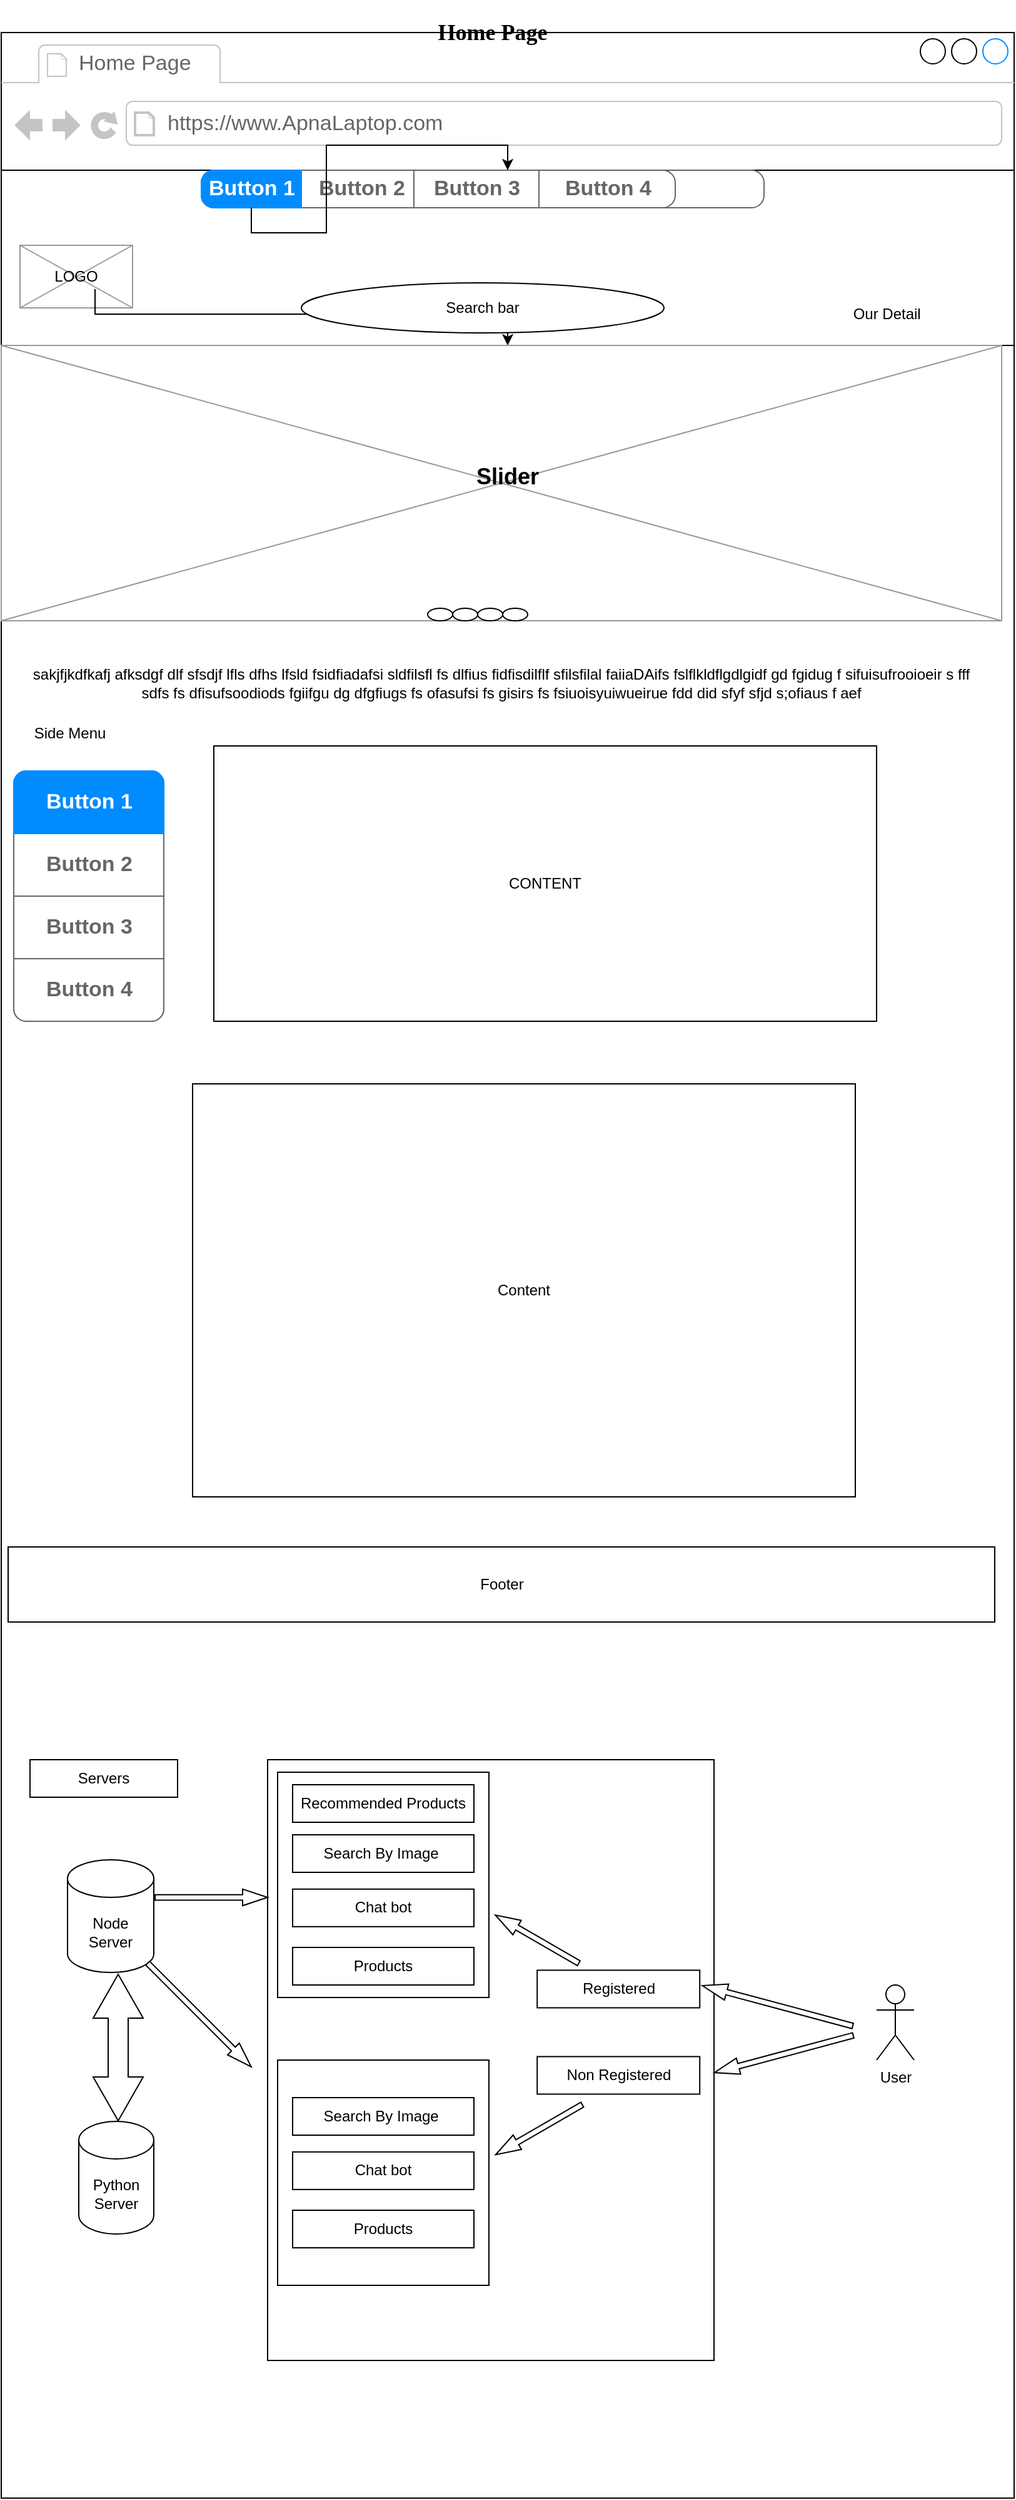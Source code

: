 <mxfile version="14.6.11" type="github">
  <diagram id="Tjrdr0jhj3cXSKKuBWBD" name="Page-1">
    <mxGraphModel dx="1102" dy="1751" grid="1" gridSize="10" guides="1" tooltips="1" connect="1" arrows="1" fold="1" page="1" pageScale="1" pageWidth="827" pageHeight="1169" math="0" shadow="0">
      <root>
        <mxCell id="0" />
        <mxCell id="1" parent="0" />
        <mxCell id="cs-V9gLxxgiUWUco0RRR-1" value="" style="strokeWidth=1;shadow=0;dashed=0;align=center;html=1;shape=mxgraph.mockup.containers.browserWindow;rSize=0;strokeColor2=#008cff;strokeColor3=#c4c4c4;mainText=,;recursiveResize=0;" parent="1" vertex="1">
          <mxGeometry x="17" y="-500" width="810" height="1970" as="geometry" />
        </mxCell>
        <mxCell id="cs-V9gLxxgiUWUco0RRR-2" value="Home Page" style="strokeWidth=1;shadow=0;dashed=0;align=center;html=1;shape=mxgraph.mockup.containers.anchor;fontSize=17;fontColor=#666666;align=left;" parent="cs-V9gLxxgiUWUco0RRR-1" vertex="1">
          <mxGeometry x="60" y="12" width="110" height="26" as="geometry" />
        </mxCell>
        <mxCell id="cs-V9gLxxgiUWUco0RRR-3" value="https://www.ApnaLaptop.com" style="strokeWidth=1;shadow=0;dashed=0;align=center;html=1;shape=mxgraph.mockup.containers.anchor;rSize=0;fontSize=17;fontColor=#666666;align=left;" parent="cs-V9gLxxgiUWUco0RRR-1" vertex="1">
          <mxGeometry x="131" y="60" width="250" height="26" as="geometry" />
        </mxCell>
        <mxCell id="cs-V9gLxxgiUWUco0RRR-5" value="" style="verticalLabelPosition=bottom;verticalAlign=top;html=1;shape=mxgraph.basic.rect;fillColor2=none;strokeWidth=1;size=20;indent=5;fontFamily=Times New Roman;fontSize=18;" parent="cs-V9gLxxgiUWUco0RRR-1" vertex="1">
          <mxGeometry y="110" width="810" height="140" as="geometry" />
        </mxCell>
        <mxCell id="2hiEiYP1PGatypZEPOpi-6" value="" style="verticalLabelPosition=bottom;shadow=0;dashed=0;align=center;html=1;verticalAlign=top;strokeWidth=1;shape=mxgraph.mockup.graphics.simpleIcon;strokeColor=#999999;" parent="cs-V9gLxxgiUWUco0RRR-1" vertex="1">
          <mxGeometry x="15" y="170" width="90" height="50" as="geometry" />
        </mxCell>
        <mxCell id="7KCTzupM1mh5fXwTAGJL-1" style="edgeStyle=orthogonalEdgeStyle;rounded=0;orthogonalLoop=1;jettySize=auto;html=1;exitX=0.75;exitY=1;exitDx=0;exitDy=0;" edge="1" parent="cs-V9gLxxgiUWUco0RRR-1" source="2hiEiYP1PGatypZEPOpi-7" target="cs-V9gLxxgiUWUco0RRR-5">
          <mxGeometry relative="1" as="geometry" />
        </mxCell>
        <mxCell id="2hiEiYP1PGatypZEPOpi-7" value="LOGO" style="text;html=1;strokeColor=none;fillColor=none;align=center;verticalAlign=middle;whiteSpace=wrap;rounded=0;" parent="cs-V9gLxxgiUWUco0RRR-1" vertex="1">
          <mxGeometry x="30" y="185" width="60" height="20" as="geometry" />
        </mxCell>
        <mxCell id="2hiEiYP1PGatypZEPOpi-8" value="" style="verticalLabelPosition=bottom;shadow=0;dashed=0;align=center;html=1;verticalAlign=top;strokeWidth=1;shape=mxgraph.mockup.graphics.simpleIcon;strokeColor=#999999;" parent="cs-V9gLxxgiUWUco0RRR-1" vertex="1">
          <mxGeometry y="250" width="800" height="220" as="geometry" />
        </mxCell>
        <mxCell id="2hiEiYP1PGatypZEPOpi-9" value="&lt;font style=&quot;font-size: 18px&quot;&gt;&lt;b&gt;Slider&lt;/b&gt;&lt;/font&gt;" style="text;html=1;strokeColor=none;fillColor=none;align=center;verticalAlign=middle;whiteSpace=wrap;rounded=0;" parent="cs-V9gLxxgiUWUco0RRR-1" vertex="1">
          <mxGeometry x="355" y="340" width="100" height="30" as="geometry" />
        </mxCell>
        <mxCell id="2hiEiYP1PGatypZEPOpi-13" value="" style="ellipse;whiteSpace=wrap;html=1;" parent="cs-V9gLxxgiUWUco0RRR-1" vertex="1">
          <mxGeometry x="401" y="460" width="20" height="10" as="geometry" />
        </mxCell>
        <mxCell id="2hiEiYP1PGatypZEPOpi-12" value="" style="ellipse;whiteSpace=wrap;html=1;" parent="cs-V9gLxxgiUWUco0RRR-1" vertex="1">
          <mxGeometry x="381" y="460" width="20" height="10" as="geometry" />
        </mxCell>
        <mxCell id="2hiEiYP1PGatypZEPOpi-11" value="" style="ellipse;whiteSpace=wrap;html=1;" parent="cs-V9gLxxgiUWUco0RRR-1" vertex="1">
          <mxGeometry x="361" y="460" width="20" height="10" as="geometry" />
        </mxCell>
        <mxCell id="2hiEiYP1PGatypZEPOpi-10" value="" style="ellipse;whiteSpace=wrap;html=1;" parent="cs-V9gLxxgiUWUco0RRR-1" vertex="1">
          <mxGeometry x="341" y="460" width="20" height="10" as="geometry" />
        </mxCell>
        <mxCell id="2hiEiYP1PGatypZEPOpi-14" style="edgeStyle=orthogonalEdgeStyle;rounded=0;orthogonalLoop=1;jettySize=auto;html=1;exitX=0.5;exitY=1;exitDx=0;exitDy=0;" parent="cs-V9gLxxgiUWUco0RRR-1" source="2hiEiYP1PGatypZEPOpi-10" target="2hiEiYP1PGatypZEPOpi-8" edge="1">
          <mxGeometry relative="1" as="geometry">
            <Array as="points">
              <mxPoint x="410" y="450" />
              <mxPoint x="410" y="450" />
            </Array>
          </mxGeometry>
        </mxCell>
        <mxCell id="2hiEiYP1PGatypZEPOpi-15" value="Search bar" style="ellipse;whiteSpace=wrap;html=1;" parent="cs-V9gLxxgiUWUco0RRR-1" vertex="1">
          <mxGeometry x="240" y="200" width="290" height="40" as="geometry" />
        </mxCell>
        <mxCell id="2hiEiYP1PGatypZEPOpi-16" value="Our Detail&amp;nbsp;" style="text;html=1;strokeColor=none;fillColor=none;align=center;verticalAlign=middle;whiteSpace=wrap;rounded=0;" parent="cs-V9gLxxgiUWUco0RRR-1" vertex="1">
          <mxGeometry x="620" y="210" width="180" height="30" as="geometry" />
        </mxCell>
        <mxCell id="2hiEiYP1PGatypZEPOpi-1" value="" style="strokeWidth=1;shadow=0;dashed=0;align=center;html=1;shape=mxgraph.mockup.rrect;rSize=10;fillColor=#ffffff;strokeColor=#666666;" parent="cs-V9gLxxgiUWUco0RRR-1" vertex="1">
          <mxGeometry x="160" y="110" width="450" height="30" as="geometry" />
        </mxCell>
        <mxCell id="2hiEiYP1PGatypZEPOpi-2" value="Button 2" style="strokeColor=inherit;fillColor=inherit;gradientColor=inherit;strokeWidth=1;shadow=0;dashed=0;align=center;html=1;shape=mxgraph.mockup.rrect;rSize=0;fontSize=17;fontColor=#666666;fontStyle=1;resizeHeight=1;" parent="2hiEiYP1PGatypZEPOpi-1" vertex="1">
          <mxGeometry width="95" height="30" relative="1" as="geometry">
            <mxPoint x="80" as="offset" />
          </mxGeometry>
        </mxCell>
        <mxCell id="2hiEiYP1PGatypZEPOpi-3" value="Button 3" style="strokeColor=inherit;fillColor=inherit;gradientColor=inherit;strokeWidth=1;shadow=0;dashed=0;align=center;html=1;shape=mxgraph.mockup.rrect;rSize=0;fontSize=17;fontColor=#666666;fontStyle=1;resizeHeight=1;" parent="2hiEiYP1PGatypZEPOpi-1" vertex="1">
          <mxGeometry width="100" height="30" relative="1" as="geometry">
            <mxPoint x="170" as="offset" />
          </mxGeometry>
        </mxCell>
        <mxCell id="2hiEiYP1PGatypZEPOpi-4" value="Button 4" style="strokeColor=inherit;fillColor=inherit;gradientColor=inherit;strokeWidth=1;shadow=0;dashed=0;align=center;html=1;shape=mxgraph.mockup.rightButton;rSize=10;fontSize=17;fontColor=#666666;fontStyle=1;resizeHeight=1;" parent="2hiEiYP1PGatypZEPOpi-1" vertex="1">
          <mxGeometry x="1" width="109" height="30" relative="1" as="geometry">
            <mxPoint x="-180" as="offset" />
          </mxGeometry>
        </mxCell>
        <mxCell id="2hiEiYP1PGatypZEPOpi-5" value="Button 1" style="strokeWidth=1;shadow=0;dashed=0;align=center;html=1;shape=mxgraph.mockup.leftButton;rSize=10;fontSize=17;fontColor=#ffffff;fontStyle=1;fillColor=#008cff;strokeColor=#008cff;resizeHeight=1;" parent="2hiEiYP1PGatypZEPOpi-1" vertex="1">
          <mxGeometry width="80" height="30" relative="1" as="geometry" />
        </mxCell>
        <mxCell id="7KCTzupM1mh5fXwTAGJL-2" style="edgeStyle=orthogonalEdgeStyle;rounded=0;orthogonalLoop=1;jettySize=auto;html=1;" edge="1" parent="2hiEiYP1PGatypZEPOpi-1" source="2hiEiYP1PGatypZEPOpi-5" target="cs-V9gLxxgiUWUco0RRR-5">
          <mxGeometry relative="1" as="geometry" />
        </mxCell>
        <mxCell id="2hiEiYP1PGatypZEPOpi-17" value="sakjfjkdfkafj afksdgf dlf sfsdjf lfls dfhs lfsld fsidfiadafsi sldfilsfl fs dlfius fidfisdilflf sfilsfilal faiiaDAifs fslflkldflgdlgidf gd fgidug f sifuisufrooioeir s fff sdfs fs dfisufsoodiods fgiifgu dg dfgfiugs fs ofasufsi fs gisirs fs fsiuoisyuiwueirue fdd did sfyf sfjd s;ofiaus f aef" style="text;html=1;strokeColor=none;fillColor=none;align=center;verticalAlign=middle;whiteSpace=wrap;rounded=0;" parent="cs-V9gLxxgiUWUco0RRR-1" vertex="1">
          <mxGeometry x="15" y="490" width="770" height="60" as="geometry" />
        </mxCell>
        <mxCell id="2hiEiYP1PGatypZEPOpi-18" value="CONTENT" style="rounded=0;whiteSpace=wrap;html=1;" parent="cs-V9gLxxgiUWUco0RRR-1" vertex="1">
          <mxGeometry x="170" y="570" width="530" height="220" as="geometry" />
        </mxCell>
        <mxCell id="2hiEiYP1PGatypZEPOpi-19" value="" style="strokeWidth=1;shadow=0;dashed=0;align=center;html=1;shape=mxgraph.mockup.rrect;rSize=10;strokeColor=#666666;" parent="cs-V9gLxxgiUWUco0RRR-1" vertex="1">
          <mxGeometry x="10" y="590" width="120" height="200" as="geometry" />
        </mxCell>
        <mxCell id="2hiEiYP1PGatypZEPOpi-20" value="Button 2" style="strokeColor=inherit;fillColor=inherit;gradientColor=inherit;strokeWidth=1;shadow=0;dashed=0;align=center;html=1;shape=mxgraph.mockup.rrect;rSize=0;fontSize=17;fontColor=#666666;fontStyle=1;resizeWidth=1;" parent="2hiEiYP1PGatypZEPOpi-19" vertex="1">
          <mxGeometry width="120" height="50" relative="1" as="geometry">
            <mxPoint y="50" as="offset" />
          </mxGeometry>
        </mxCell>
        <mxCell id="2hiEiYP1PGatypZEPOpi-21" value="Button 3" style="strokeColor=inherit;fillColor=inherit;gradientColor=inherit;strokeWidth=1;shadow=0;dashed=0;align=center;html=1;shape=mxgraph.mockup.rrect;rSize=0;fontSize=17;fontColor=#666666;fontStyle=1;resizeWidth=1;" parent="2hiEiYP1PGatypZEPOpi-19" vertex="1">
          <mxGeometry width="120" height="50" relative="1" as="geometry">
            <mxPoint y="100" as="offset" />
          </mxGeometry>
        </mxCell>
        <mxCell id="2hiEiYP1PGatypZEPOpi-22" value="Button 4" style="strokeColor=inherit;fillColor=inherit;gradientColor=inherit;strokeWidth=1;shadow=0;dashed=0;align=center;html=1;shape=mxgraph.mockup.bottomButton;rSize=10;fontSize=17;fontColor=#666666;fontStyle=1;resizeWidth=1;" parent="2hiEiYP1PGatypZEPOpi-19" vertex="1">
          <mxGeometry y="1" width="120" height="50" relative="1" as="geometry">
            <mxPoint y="-50" as="offset" />
          </mxGeometry>
        </mxCell>
        <mxCell id="2hiEiYP1PGatypZEPOpi-23" value="Button 1" style="strokeWidth=1;shadow=0;dashed=0;align=center;html=1;shape=mxgraph.mockup.topButton;rSize=10;fontSize=17;fontColor=#ffffff;fontStyle=1;fillColor=#008cff;strokeColor=#008cff;resizeWidth=1;" parent="2hiEiYP1PGatypZEPOpi-19" vertex="1">
          <mxGeometry width="120" height="50" relative="1" as="geometry" />
        </mxCell>
        <mxCell id="2hiEiYP1PGatypZEPOpi-24" value="Side Menu" style="text;html=1;strokeColor=none;fillColor=none;align=center;verticalAlign=middle;whiteSpace=wrap;rounded=0;" parent="cs-V9gLxxgiUWUco0RRR-1" vertex="1">
          <mxGeometry x="15" y="550" width="80" height="20" as="geometry" />
        </mxCell>
        <mxCell id="2hiEiYP1PGatypZEPOpi-25" value="Footer" style="rounded=0;whiteSpace=wrap;html=1;" parent="cs-V9gLxxgiUWUco0RRR-1" vertex="1">
          <mxGeometry x="5.5" y="1210" width="789" height="60" as="geometry" />
        </mxCell>
        <mxCell id="AkuQ4I_FikJazMHf2Xoq-1" value="User" style="shape=umlActor;verticalLabelPosition=bottom;verticalAlign=top;html=1;outlineConnect=0;" parent="cs-V9gLxxgiUWUco0RRR-1" vertex="1">
          <mxGeometry x="700" y="1560" width="30" height="60" as="geometry" />
        </mxCell>
        <mxCell id="AkuQ4I_FikJazMHf2Xoq-3" value="Node&lt;br&gt;Server" style="shape=cylinder3;whiteSpace=wrap;html=1;boundedLbl=1;backgroundOutline=1;size=15;" parent="cs-V9gLxxgiUWUco0RRR-1" vertex="1">
          <mxGeometry x="53" y="1460" width="69" height="90" as="geometry" />
        </mxCell>
        <mxCell id="AkuQ4I_FikJazMHf2Xoq-4" value="Python Server" style="shape=cylinder3;whiteSpace=wrap;html=1;boundedLbl=1;backgroundOutline=1;size=15;" parent="cs-V9gLxxgiUWUco0RRR-1" vertex="1">
          <mxGeometry x="62" y="1669" width="60" height="90" as="geometry" />
        </mxCell>
        <mxCell id="AkuQ4I_FikJazMHf2Xoq-9" value="" style="html=1;shadow=0;dashed=0;align=center;verticalAlign=middle;shape=mxgraph.arrows2.twoWayArrow;dy=0.6;dx=35;rotation=90;" parent="cs-V9gLxxgiUWUco0RRR-1" vertex="1">
          <mxGeometry x="35" y="1590" width="117" height="40" as="geometry" />
        </mxCell>
        <mxCell id="AkuQ4I_FikJazMHf2Xoq-11" value="" style="rounded=0;whiteSpace=wrap;html=1;" parent="cs-V9gLxxgiUWUco0RRR-1" vertex="1">
          <mxGeometry x="213" y="1380" width="357" height="480" as="geometry" />
        </mxCell>
        <mxCell id="AkuQ4I_FikJazMHf2Xoq-14" value="" style="html=1;shadow=0;dashed=0;align=center;verticalAlign=middle;shape=mxgraph.arrows2.arrow;dy=0.67;dx=20;notch=0;rotation=-165;" parent="cs-V9gLxxgiUWUco0RRR-1" vertex="1">
          <mxGeometry x="558.6" y="1570" width="124.43" height="13.25" as="geometry" />
        </mxCell>
        <mxCell id="AkuQ4I_FikJazMHf2Xoq-15" value="" style="html=1;shadow=0;dashed=0;align=center;verticalAlign=middle;shape=mxgraph.arrows2.arrow;dy=0.67;dx=20;notch=0;rotation=-195;" parent="cs-V9gLxxgiUWUco0RRR-1" vertex="1">
          <mxGeometry x="568.31" y="1608.54" width="114.96" height="13.25" as="geometry" />
        </mxCell>
        <mxCell id="AkuQ4I_FikJazMHf2Xoq-16" value="" style="html=1;shadow=0;dashed=0;align=center;verticalAlign=middle;shape=mxgraph.arrows2.arrow;dy=0.67;dx=20;notch=0;rotation=-150;" parent="cs-V9gLxxgiUWUco0RRR-1" vertex="1">
          <mxGeometry x="390" y="1516.75" width="77" height="13.25" as="geometry" />
        </mxCell>
        <mxCell id="AkuQ4I_FikJazMHf2Xoq-30" value="" style="rounded=0;whiteSpace=wrap;html=1;" parent="cs-V9gLxxgiUWUco0RRR-1" vertex="1">
          <mxGeometry x="221" y="1390" width="169" height="180" as="geometry" />
        </mxCell>
        <mxCell id="AkuQ4I_FikJazMHf2Xoq-31" value="Recommended Products" style="rounded=0;whiteSpace=wrap;html=1;" parent="cs-V9gLxxgiUWUco0RRR-1" vertex="1">
          <mxGeometry x="233" y="1400" width="145" height="30" as="geometry" />
        </mxCell>
        <mxCell id="AkuQ4I_FikJazMHf2Xoq-32" value="Search By Image&amp;nbsp;" style="rounded=0;whiteSpace=wrap;html=1;" parent="cs-V9gLxxgiUWUco0RRR-1" vertex="1">
          <mxGeometry x="233" y="1440" width="145" height="30" as="geometry" />
        </mxCell>
        <mxCell id="AkuQ4I_FikJazMHf2Xoq-33" value="Chat bot" style="rounded=0;whiteSpace=wrap;html=1;" parent="cs-V9gLxxgiUWUco0RRR-1" vertex="1">
          <mxGeometry x="233" y="1483.4" width="145" height="30" as="geometry" />
        </mxCell>
        <mxCell id="AkuQ4I_FikJazMHf2Xoq-34" value="Products" style="rounded=0;whiteSpace=wrap;html=1;" parent="cs-V9gLxxgiUWUco0RRR-1" vertex="1">
          <mxGeometry x="233" y="1530" width="145" height="30" as="geometry" />
        </mxCell>
        <mxCell id="AkuQ4I_FikJazMHf2Xoq-35" value="&lt;span&gt;Registered&lt;/span&gt;" style="rounded=0;whiteSpace=wrap;html=1;" parent="cs-V9gLxxgiUWUco0RRR-1" vertex="1">
          <mxGeometry x="428.6" y="1548.22" width="130" height="30" as="geometry" />
        </mxCell>
        <mxCell id="AkuQ4I_FikJazMHf2Xoq-79" value="&lt;span&gt;Non Registered&lt;/span&gt;" style="rounded=0;whiteSpace=wrap;html=1;" parent="cs-V9gLxxgiUWUco0RRR-1" vertex="1">
          <mxGeometry x="428.6" y="1617.22" width="130" height="30" as="geometry" />
        </mxCell>
        <mxCell id="AkuQ4I_FikJazMHf2Xoq-80" value="&lt;span style=&quot;color: rgba(0 , 0 , 0 , 0) ; font-family: monospace ; font-size: 0px&quot;&gt;%3CmxGraphModel%3E%3Croot%3E%3CmxCell%20id%3D%220%22%2F%3E%3CmxCell%20id%3D%221%22%20parent%3D%220%22%2F%3E%3CmxCell%20id%3D%222%22%20value%3D%22Recommended%20Products%22%20style%3D%22rounded%3D0%3BwhiteSpace%3Dwrap%3Bhtml%3D1%3B%22%20vertex%3D%221%22%20parent%3D%221%22%3E%3CmxGeometry%20x%3D%22250%22%20y%3D%22900%22%20width%3D%22145%22%20height%3D%2230%22%20as%3D%22geometry%22%2F%3E%3C%2FmxCell%3E%3C%2Froot%3E%3C%2FmxGraphModel%3E&lt;/span&gt;" style="rounded=0;whiteSpace=wrap;html=1;" parent="cs-V9gLxxgiUWUco0RRR-1" vertex="1">
          <mxGeometry x="221" y="1620" width="169" height="180" as="geometry" />
        </mxCell>
        <mxCell id="AkuQ4I_FikJazMHf2Xoq-81" value="" style="html=1;shadow=0;dashed=0;align=center;verticalAlign=middle;shape=mxgraph.arrows2.arrow;dy=0.67;dx=20;notch=0;rotation=-210;" parent="cs-V9gLxxgiUWUco0RRR-1" vertex="1">
          <mxGeometry x="390" y="1669" width="80" height="13.25" as="geometry" />
        </mxCell>
        <mxCell id="AkuQ4I_FikJazMHf2Xoq-83" value="Search By Image&amp;nbsp;" style="rounded=0;whiteSpace=wrap;html=1;" parent="cs-V9gLxxgiUWUco0RRR-1" vertex="1">
          <mxGeometry x="233" y="1650" width="145" height="30" as="geometry" />
        </mxCell>
        <mxCell id="AkuQ4I_FikJazMHf2Xoq-84" value="Chat bot" style="rounded=0;whiteSpace=wrap;html=1;" parent="cs-V9gLxxgiUWUco0RRR-1" vertex="1">
          <mxGeometry x="233" y="1693.4" width="145" height="30" as="geometry" />
        </mxCell>
        <mxCell id="AkuQ4I_FikJazMHf2Xoq-85" value="Products" style="rounded=0;whiteSpace=wrap;html=1;" parent="cs-V9gLxxgiUWUco0RRR-1" vertex="1">
          <mxGeometry x="233" y="1740" width="145" height="30" as="geometry" />
        </mxCell>
        <mxCell id="AkuQ4I_FikJazMHf2Xoq-87" value="" style="html=1;shadow=0;dashed=0;align=center;verticalAlign=middle;shape=mxgraph.arrows2.arrow;dy=0.67;dx=20;notch=0;rotation=0;" parent="cs-V9gLxxgiUWUco0RRR-1" vertex="1">
          <mxGeometry x="123" y="1483.4" width="90" height="13.25" as="geometry" />
        </mxCell>
        <mxCell id="AkuQ4I_FikJazMHf2Xoq-88" value="" style="html=1;shadow=0;dashed=0;align=center;verticalAlign=middle;shape=mxgraph.arrows2.arrow;dy=0.67;dx=20;notch=0;rotation=45;" parent="cs-V9gLxxgiUWUco0RRR-1" vertex="1">
          <mxGeometry x="99.96" y="1577.34" width="117" height="13.25" as="geometry" />
        </mxCell>
        <mxCell id="AkuQ4I_FikJazMHf2Xoq-89" value="Servers" style="rounded=0;whiteSpace=wrap;html=1;" parent="cs-V9gLxxgiUWUco0RRR-1" vertex="1">
          <mxGeometry x="23" y="1380" width="118" height="30" as="geometry" />
        </mxCell>
        <mxCell id="cs-V9gLxxgiUWUco0RRR-4" value="&lt;h2 style=&quot;font-size: 18px;&quot;&gt;Home Page&lt;/h2&gt;" style="text;html=1;align=center;verticalAlign=middle;whiteSpace=wrap;rounded=0;fontFamily=Times New Roman;fontStyle=0;fontSize=18;" parent="1" vertex="1">
          <mxGeometry x="30" y="-510" width="760" height="20" as="geometry" />
        </mxCell>
        <mxCell id="NV7oPacuAovDVqQCdMHg-1" value="Content" style="rounded=0;whiteSpace=wrap;html=1;" parent="1" vertex="1">
          <mxGeometry x="170" y="340" width="530" height="330" as="geometry" />
        </mxCell>
      </root>
    </mxGraphModel>
  </diagram>
</mxfile>
